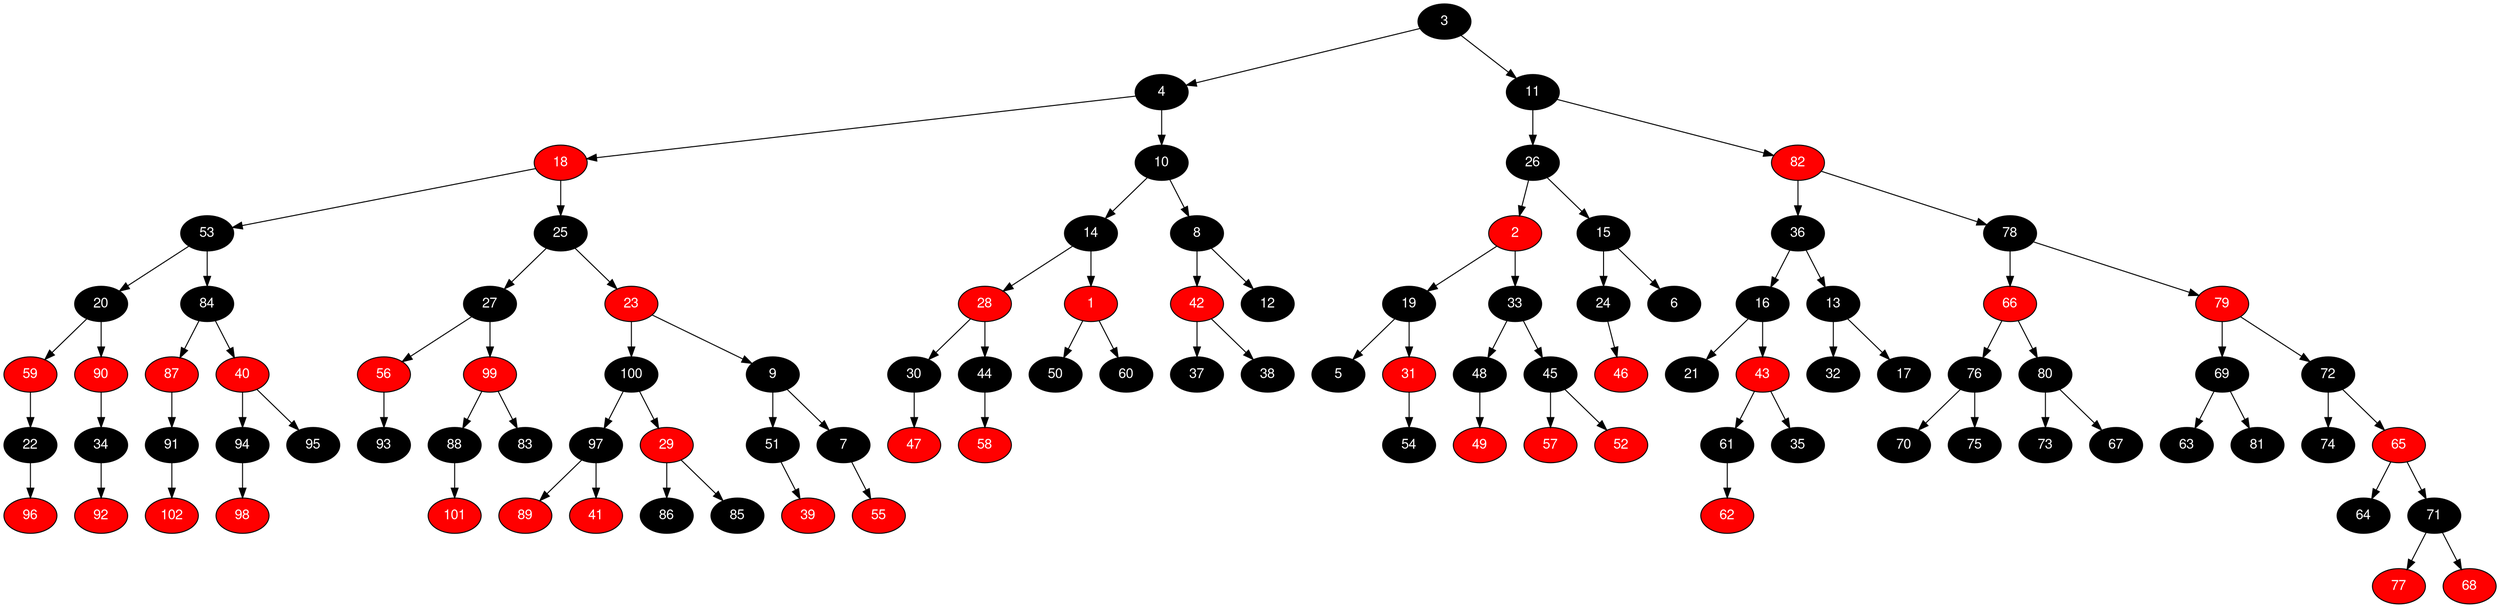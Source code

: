 digraph RB_Teste {
	node [fontname="Helvetica,Arial,sans-serif" style="filled"]
	edge [fontname="Helvetica,Arial,sans-serif" color="black"]

	{
		node [fillcolor=" black" fontcolor=" white"] 3 
		node [fillcolor=" black" fontcolor=" white"] 4 
		node [fillcolor=" red" fontcolor=" white"] 18 
		node [fillcolor=" black" fontcolor=" white"] 53 
		node [fillcolor=" black" fontcolor=" white"] 20 
		node [fillcolor=" red" fontcolor=" white"] 59 
		node [fillcolor=" black" fontcolor=" white"] 22 
		node [fillcolor=" red" fontcolor=" white"] 96 
		node [fillcolor=" red" fontcolor=" white"] 90 
		node [fillcolor=" black" fontcolor=" white"] 34 
		node [fillcolor=" red" fontcolor=" white"] 92 
		node [fillcolor=" black" fontcolor=" white"] 84 
		node [fillcolor=" red" fontcolor=" white"] 87 
		node [fillcolor=" black" fontcolor=" white"] 91 
		node [fillcolor=" red" fontcolor=" white"] 102 
		node [fillcolor=" red" fontcolor=" white"] 40 
		node [fillcolor=" black" fontcolor=" white"] 94 
		node [fillcolor=" red" fontcolor=" white"] 98 
		node [fillcolor=" black" fontcolor=" white"] 95 
		node [fillcolor=" black" fontcolor=" white"] 25 
		node [fillcolor=" black" fontcolor=" white"] 27 
		node [fillcolor=" red" fontcolor=" white"] 56 
		node [fillcolor=" black" fontcolor=" white"] 93 
		node [fillcolor=" red" fontcolor=" white"] 99 
		node [fillcolor=" black" fontcolor=" white"] 88 
		node [fillcolor=" red" fontcolor=" white"] 101 
		node [fillcolor=" black" fontcolor=" white"] 83 
		node [fillcolor=" red" fontcolor=" white"] 23 
		node [fillcolor=" black" fontcolor=" white"] 100 
		node [fillcolor=" black" fontcolor=" white"] 97 
		node [fillcolor=" red" fontcolor=" white"] 89 
		node [fillcolor=" red" fontcolor=" white"] 41 
		node [fillcolor=" red" fontcolor=" white"] 29 
		node [fillcolor=" black" fontcolor=" white"] 86 
		node [fillcolor=" black" fontcolor=" white"] 85 
		node [fillcolor=" black" fontcolor=" white"] 9 
		node [fillcolor=" black" fontcolor=" white"] 51 
		node [fillcolor=" red" fontcolor=" white"] 39 
		node [fillcolor=" black" fontcolor=" white"] 7 
		node [fillcolor=" red" fontcolor=" white"] 55 
		node [fillcolor=" black" fontcolor=" white"] 10 
		node [fillcolor=" black" fontcolor=" white"] 14 
		node [fillcolor=" red" fontcolor=" white"] 28 
		node [fillcolor=" black" fontcolor=" white"] 30 
		node [fillcolor=" red" fontcolor=" white"] 47 
		node [fillcolor=" black" fontcolor=" white"] 44 
		node [fillcolor=" red" fontcolor=" white"] 58 
		node [fillcolor=" red" fontcolor=" white"] 1 
		node [fillcolor=" black" fontcolor=" white"] 50 
		node [fillcolor=" black" fontcolor=" white"] 60 
		node [fillcolor=" black" fontcolor=" white"] 8 
		node [fillcolor=" red" fontcolor=" white"] 42 
		node [fillcolor=" black" fontcolor=" white"] 37 
		node [fillcolor=" black" fontcolor=" white"] 38 
		node [fillcolor=" black" fontcolor=" white"] 12 
		node [fillcolor=" black" fontcolor=" white"] 11 
		node [fillcolor=" black" fontcolor=" white"] 26 
		node [fillcolor=" red" fontcolor=" white"] 2 
		node [fillcolor=" black" fontcolor=" white"] 19 
		node [fillcolor=" black" fontcolor=" white"] 5 
		node [fillcolor=" red" fontcolor=" white"] 31 
		node [fillcolor=" black" fontcolor=" white"] 54 
		node [fillcolor=" black" fontcolor=" white"] 33 
		node [fillcolor=" black" fontcolor=" white"] 48 
		node [fillcolor=" red" fontcolor=" white"] 49 
		node [fillcolor=" black" fontcolor=" white"] 45 
		node [fillcolor=" red" fontcolor=" white"] 57 
		node [fillcolor=" red" fontcolor=" white"] 52 
		node [fillcolor=" black" fontcolor=" white"] 15 
		node [fillcolor=" black" fontcolor=" white"] 24 
		node [fillcolor=" red" fontcolor=" white"] 46 
		node [fillcolor=" black" fontcolor=" white"] 6 
		node [fillcolor=" red" fontcolor=" white"] 82 
		node [fillcolor=" black" fontcolor=" white"] 36 
		node [fillcolor=" black" fontcolor=" white"] 16 
		node [fillcolor=" black" fontcolor=" white"] 21 
		node [fillcolor=" red" fontcolor=" white"] 43 
		node [fillcolor=" black" fontcolor=" white"] 61 
		node [fillcolor=" red" fontcolor=" white"] 62 
		node [fillcolor=" black" fontcolor=" white"] 35 
		node [fillcolor=" black" fontcolor=" white"] 13 
		node [fillcolor=" black" fontcolor=" white"] 32 
		node [fillcolor=" black" fontcolor=" white"] 17 
		node [fillcolor=" black" fontcolor=" white"] 78 
		node [fillcolor=" red" fontcolor=" white"] 66 
		node [fillcolor=" black" fontcolor=" white"] 76 
		node [fillcolor=" black" fontcolor=" white"] 70 
		node [fillcolor=" black" fontcolor=" white"] 75 
		node [fillcolor=" black" fontcolor=" white"] 80 
		node [fillcolor=" black" fontcolor=" white"] 73 
		node [fillcolor=" black" fontcolor=" white"] 67 
		node [fillcolor=" red" fontcolor=" white"] 79 
		node [fillcolor=" black" fontcolor=" white"] 69 
		node [fillcolor=" black" fontcolor=" white"] 63 
		node [fillcolor=" black" fontcolor=" white"] 81 
		node [fillcolor=" black" fontcolor=" white"] 72 
		node [fillcolor=" black" fontcolor=" white"] 74 
		node [fillcolor=" red" fontcolor=" white"] 65 
		node [fillcolor=" black" fontcolor=" white"] 64 
		node [fillcolor=" black" fontcolor=" white"] 71 
		node [fillcolor=" red" fontcolor=" white"] 77 
		node [fillcolor=" red" fontcolor=" white"] 68 
	}

	3 -> 4 
	3 -> 11 
	4 -> 18 
	4 -> 10 
	18 -> 53 
	18 -> 25 
	53 -> 20 
	53 -> 84 
	20 -> 59 
	20 -> 90 
	59 -> 22 
	22 -> 96 
	90 -> 34 
	34 -> 92 
	84 -> 87 
	84 -> 40 
	87 -> 91 
	91 -> 102 
	40 -> 94 
	40 -> 95 
	94 -> 98 
	25 -> 27 
	25 -> 23 
	27 -> 56 
	27 -> 99 
	56 -> 93 
	99 -> 88 
	99 -> 83 
	88 -> 101 
	23 -> 100 
	23 -> 9 
	100 -> 97 
	100 -> 29 
	97 -> 89 
	97 -> 41 
	29 -> 86 
	29 -> 85 
	9 -> 51 
	9 -> 7 
	51 -> 39 
	7 -> 55 
	10 -> 14 
	10 -> 8 
	14 -> 28 
	14 -> 1 
	28 -> 30 
	28 -> 44 
	30 -> 47 
	44 -> 58 
	1 -> 50 
	1 -> 60 
	8 -> 42 
	8 -> 12 
	42 -> 37 
	42 -> 38 
	11 -> 26 
	11 -> 82 
	26 -> 2 
	26 -> 15 
	2 -> 19 
	2 -> 33 
	19 -> 5 
	19 -> 31 
	31 -> 54 
	33 -> 48 
	33 -> 45 
	48 -> 49 
	45 -> 57 
	45 -> 52 
	15 -> 24 
	15 -> 6 
	24 -> 46 
	82 -> 36 
	82 -> 78 
	36 -> 16 
	36 -> 13 
	16 -> 21 
	16 -> 43 
	43 -> 61 
	43 -> 35 
	61 -> 62 
	13 -> 32 
	13 -> 17 
	78 -> 66 
	78 -> 79 
	66 -> 76 
	66 -> 80 
	76 -> 70 
	76 -> 75 
	80 -> 73 
	80 -> 67 
	79 -> 69 
	79 -> 72 
	69 -> 63 
	69 -> 81 
	72 -> 74 
	72 -> 65 
	65 -> 64 
	65 -> 71 
	71 -> 77 
	71 -> 68 
}
